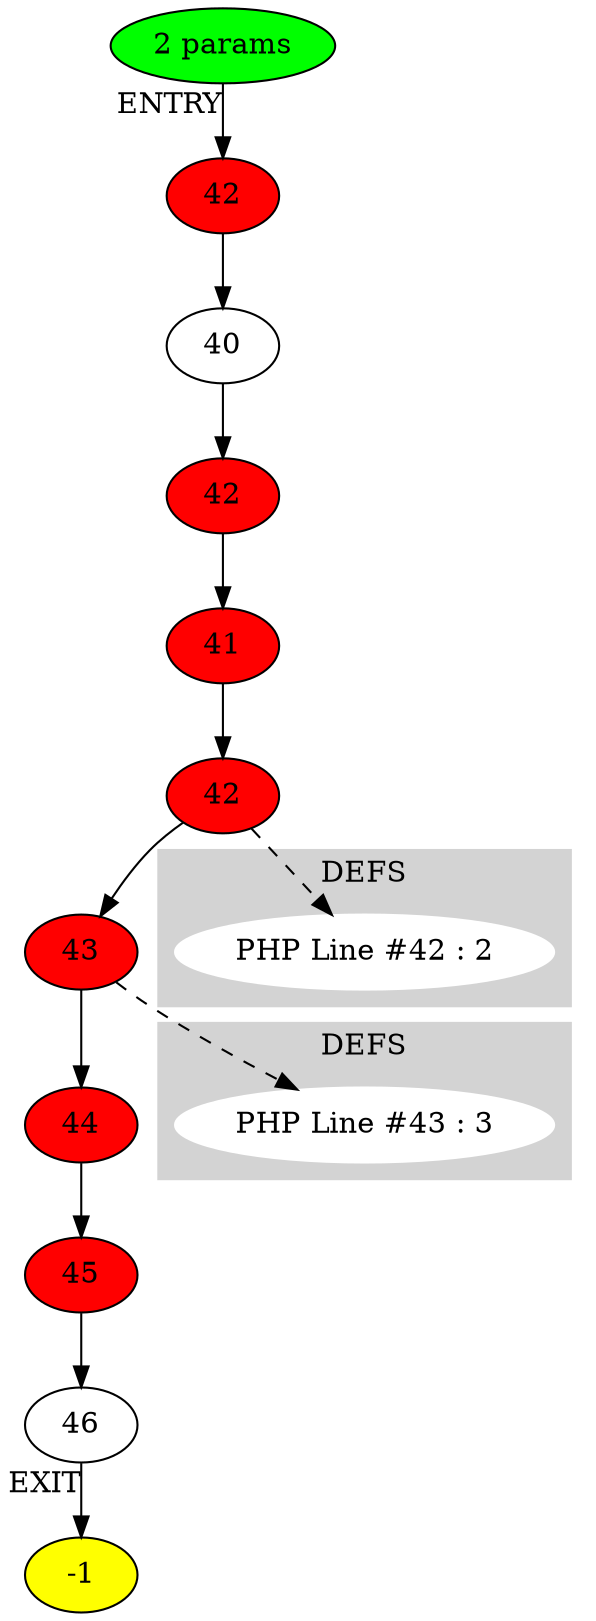 digraph testName {
0 [label="42" , fillcolor = red, style = filled];
1 [label="40"];
2 [label="42" , fillcolor = red, style = filled];
3 [label="41" , fillcolor = red, style = filled];
4 [label="42" , fillcolor = red, style = filled];
5 [label="43" , fillcolor = red, style = filled];
6 [label="44" , fillcolor = red, style = filled];
7 [label="45" , fillcolor = red, style = filled];
8 [label="46"];
0 -> 1;
1 -> 2;
2 -> 3;
3 -> 4;
4 -> 5;
5 -> 6;
6 -> 7;
7 -> 8;
-2 -> 0[xlabel="ENTRY"];
8 -> -1[xlabel="EXIT"];
-2 [fillcolor = green, style = filled]-1 [fillcolor= yellow, style = filled] subgraph cluster_g_4 { style=filled; color=lightgrey; node [style=filled,color=white]; g_4[label= "PHP Line #42 : 2"];label = "DEFS";}
4 -> g_4 [style="dashed"];
subgraph cluster_g_5 { style=filled; color=lightgrey; node [style=filled,color=white]; g_5[label= "PHP Line #43 : 3"];label = "DEFS";}
5 -> g_5 [style="dashed"];
-2 [label="2 params"];
}
